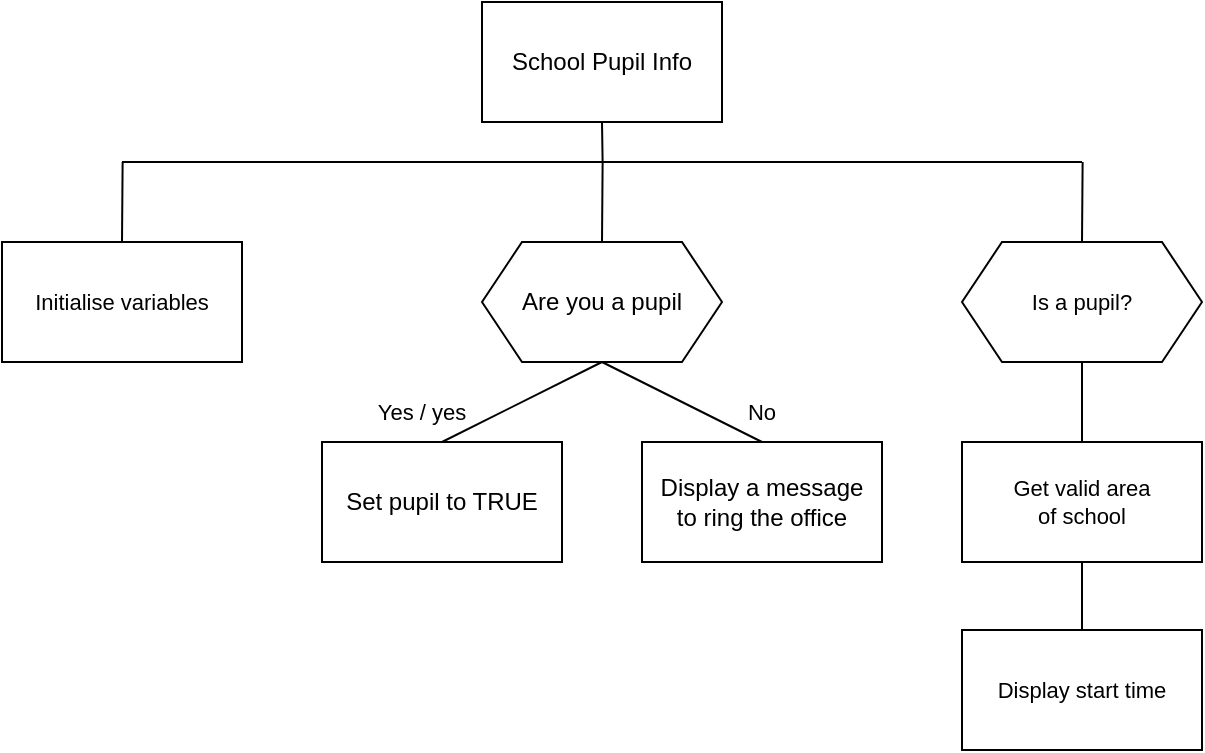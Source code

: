 <mxfile version="20.3.0" type="device"><diagram id="L58VLMkhQTASOXF_qefz" name="SD"><mxGraphModel dx="782" dy="538" grid="1" gridSize="10" guides="1" tooltips="1" connect="1" arrows="1" fold="1" page="1" pageScale="1" pageWidth="1169" pageHeight="827" math="0" shadow="0"><root><mxCell id="0"/><mxCell id="1" parent="0"/><mxCell id="9R3dsdXxYgXlHZltJB0d-16" style="edgeStyle=none;shape=connector;rounded=0;orthogonalLoop=1;jettySize=auto;html=1;exitX=0.5;exitY=1;exitDx=0;exitDy=0;labelBackgroundColor=default;strokeColor=default;fontFamily=Helvetica;fontSize=11;fontColor=default;endArrow=none;endFill=0;" edge="1" parent="1" source="9R3dsdXxYgXlHZltJB0d-1"><mxGeometry relative="1" as="geometry"><mxPoint x="400.31" y="180" as="targetPoint"/></mxGeometry></mxCell><mxCell id="9R3dsdXxYgXlHZltJB0d-1" value="School Pupil Info" style="rounded=0;whiteSpace=wrap;html=1;" vertex="1" parent="1"><mxGeometry x="340" y="100" width="120" height="60" as="geometry"/></mxCell><mxCell id="9R3dsdXxYgXlHZltJB0d-5" style="rounded=0;orthogonalLoop=1;jettySize=auto;html=1;exitX=0.5;exitY=1;exitDx=0;exitDy=0;entryX=0.5;entryY=0;entryDx=0;entryDy=0;endArrow=none;endFill=0;" edge="1" parent="1" source="9R3dsdXxYgXlHZltJB0d-3" target="9R3dsdXxYgXlHZltJB0d-4"><mxGeometry relative="1" as="geometry"/></mxCell><mxCell id="9R3dsdXxYgXlHZltJB0d-7" style="edgeStyle=none;shape=connector;rounded=0;orthogonalLoop=1;jettySize=auto;html=1;exitX=0.5;exitY=1;exitDx=0;exitDy=0;entryX=0.5;entryY=0;entryDx=0;entryDy=0;labelBackgroundColor=default;strokeColor=default;fontFamily=Helvetica;fontSize=11;fontColor=default;endArrow=none;endFill=0;" edge="1" parent="1" source="9R3dsdXxYgXlHZltJB0d-3" target="9R3dsdXxYgXlHZltJB0d-6"><mxGeometry relative="1" as="geometry"/></mxCell><mxCell id="9R3dsdXxYgXlHZltJB0d-17" style="edgeStyle=none;shape=connector;rounded=0;orthogonalLoop=1;jettySize=auto;html=1;exitX=0.5;exitY=0;exitDx=0;exitDy=0;labelBackgroundColor=default;strokeColor=default;fontFamily=Helvetica;fontSize=11;fontColor=default;endArrow=none;endFill=0;" edge="1" parent="1" source="9R3dsdXxYgXlHZltJB0d-3"><mxGeometry relative="1" as="geometry"><mxPoint x="400.31" y="180" as="targetPoint"/></mxGeometry></mxCell><mxCell id="9R3dsdXxYgXlHZltJB0d-3" value="Are you a pupil" style="shape=hexagon;perimeter=hexagonPerimeter2;whiteSpace=wrap;html=1;fixedSize=1;" vertex="1" parent="1"><mxGeometry x="340" y="220" width="120" height="60" as="geometry"/></mxCell><mxCell id="9R3dsdXxYgXlHZltJB0d-4" value="Set pupil to TRUE" style="rounded=0;whiteSpace=wrap;html=1;" vertex="1" parent="1"><mxGeometry x="260" y="320" width="120" height="60" as="geometry"/></mxCell><mxCell id="9R3dsdXxYgXlHZltJB0d-6" value="Display a message&lt;br&gt;to ring the office" style="rounded=0;whiteSpace=wrap;html=1;" vertex="1" parent="1"><mxGeometry x="420" y="320" width="120" height="60" as="geometry"/></mxCell><mxCell id="9R3dsdXxYgXlHZltJB0d-13" style="edgeStyle=none;shape=connector;rounded=0;orthogonalLoop=1;jettySize=auto;html=1;exitX=0.5;exitY=1;exitDx=0;exitDy=0;entryX=0.5;entryY=0;entryDx=0;entryDy=0;labelBackgroundColor=default;strokeColor=default;fontFamily=Helvetica;fontSize=11;fontColor=default;endArrow=none;endFill=0;" edge="1" parent="1" source="9R3dsdXxYgXlHZltJB0d-8" target="9R3dsdXxYgXlHZltJB0d-10"><mxGeometry relative="1" as="geometry"/></mxCell><mxCell id="9R3dsdXxYgXlHZltJB0d-18" style="edgeStyle=none;shape=connector;rounded=0;orthogonalLoop=1;jettySize=auto;html=1;exitX=0.5;exitY=0;exitDx=0;exitDy=0;labelBackgroundColor=default;strokeColor=default;fontFamily=Helvetica;fontSize=11;fontColor=default;endArrow=none;endFill=0;" edge="1" parent="1" source="9R3dsdXxYgXlHZltJB0d-8"><mxGeometry relative="1" as="geometry"><mxPoint x="640.31" y="180" as="targetPoint"/></mxGeometry></mxCell><mxCell id="9R3dsdXxYgXlHZltJB0d-8" value="Is a pupil?" style="shape=hexagon;perimeter=hexagonPerimeter2;whiteSpace=wrap;html=1;fixedSize=1;fontFamily=Helvetica;fontSize=11;fontColor=default;" vertex="1" parent="1"><mxGeometry x="580" y="220" width="120" height="60" as="geometry"/></mxCell><mxCell id="9R3dsdXxYgXlHZltJB0d-14" style="edgeStyle=none;shape=connector;rounded=0;orthogonalLoop=1;jettySize=auto;html=1;exitX=0.5;exitY=1;exitDx=0;exitDy=0;entryX=0.5;entryY=0;entryDx=0;entryDy=0;labelBackgroundColor=default;strokeColor=default;fontFamily=Helvetica;fontSize=11;fontColor=default;endArrow=none;endFill=0;" edge="1" parent="1" source="9R3dsdXxYgXlHZltJB0d-10" target="9R3dsdXxYgXlHZltJB0d-12"><mxGeometry relative="1" as="geometry"/></mxCell><mxCell id="9R3dsdXxYgXlHZltJB0d-10" value="Get valid area&lt;br&gt;of school" style="rounded=0;whiteSpace=wrap;html=1;fontFamily=Helvetica;fontSize=11;fontColor=default;" vertex="1" parent="1"><mxGeometry x="580" y="320" width="120" height="60" as="geometry"/></mxCell><mxCell id="9R3dsdXxYgXlHZltJB0d-12" value="Display start time" style="rounded=0;whiteSpace=wrap;html=1;fontFamily=Helvetica;fontSize=11;fontColor=default;" vertex="1" parent="1"><mxGeometry x="580" y="414" width="120" height="60" as="geometry"/></mxCell><mxCell id="9R3dsdXxYgXlHZltJB0d-15" value="" style="endArrow=none;html=1;rounded=0;labelBackgroundColor=default;strokeColor=default;fontFamily=Helvetica;fontSize=11;fontColor=default;shape=connector;" edge="1" parent="1"><mxGeometry width="50" height="50" relative="1" as="geometry"><mxPoint x="160" y="180" as="sourcePoint"/><mxPoint x="640" y="180" as="targetPoint"/></mxGeometry></mxCell><mxCell id="9R3dsdXxYgXlHZltJB0d-19" value="Yes / yes" style="text;html=1;strokeColor=none;fillColor=none;align=center;verticalAlign=middle;whiteSpace=wrap;rounded=0;fontFamily=Helvetica;fontSize=11;fontColor=default;" vertex="1" parent="1"><mxGeometry x="280" y="290" width="60" height="30" as="geometry"/></mxCell><mxCell id="9R3dsdXxYgXlHZltJB0d-22" value="No" style="text;html=1;strokeColor=none;fillColor=none;align=center;verticalAlign=middle;whiteSpace=wrap;rounded=0;fontFamily=Helvetica;fontSize=11;fontColor=default;" vertex="1" parent="1"><mxGeometry x="450" y="290" width="60" height="30" as="geometry"/></mxCell><mxCell id="9R3dsdXxYgXlHZltJB0d-24" style="edgeStyle=none;shape=connector;rounded=0;orthogonalLoop=1;jettySize=auto;html=1;exitX=0.5;exitY=0;exitDx=0;exitDy=0;labelBackgroundColor=default;strokeColor=default;fontFamily=Helvetica;fontSize=11;fontColor=default;endArrow=none;endFill=0;" edge="1" parent="1" source="9R3dsdXxYgXlHZltJB0d-23"><mxGeometry relative="1" as="geometry"><mxPoint x="160.31" y="180" as="targetPoint"/></mxGeometry></mxCell><mxCell id="9R3dsdXxYgXlHZltJB0d-23" value="Initialise variables" style="rounded=0;whiteSpace=wrap;html=1;fontFamily=Helvetica;fontSize=11;fontColor=default;" vertex="1" parent="1"><mxGeometry x="100" y="220" width="120" height="60" as="geometry"/></mxCell></root></mxGraphModel></diagram></mxfile>